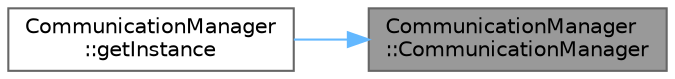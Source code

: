 digraph "CommunicationManager::CommunicationManager"
{
 // LATEX_PDF_SIZE
  bgcolor="transparent";
  edge [fontname=Helvetica,fontsize=10,labelfontname=Helvetica,labelfontsize=10];
  node [fontname=Helvetica,fontsize=10,shape=box,height=0.2,width=0.4];
  rankdir="RL";
  Node1 [id="Node000001",label="CommunicationManager\l::CommunicationManager",height=0.2,width=0.4,color="gray40", fillcolor="grey60", style="filled", fontcolor="black",tooltip="Constructor for CommunicationManager."];
  Node1 -> Node2 [id="edge1_Node000001_Node000002",dir="back",color="steelblue1",style="solid",tooltip=" "];
  Node2 [id="Node000002",label="CommunicationManager\l::getInstance",height=0.2,width=0.4,color="grey40", fillcolor="white", style="filled",URL="$class_communication_manager.html#a2b6527de2636e13de2f2d8706b3590d0",tooltip=" "];
}
